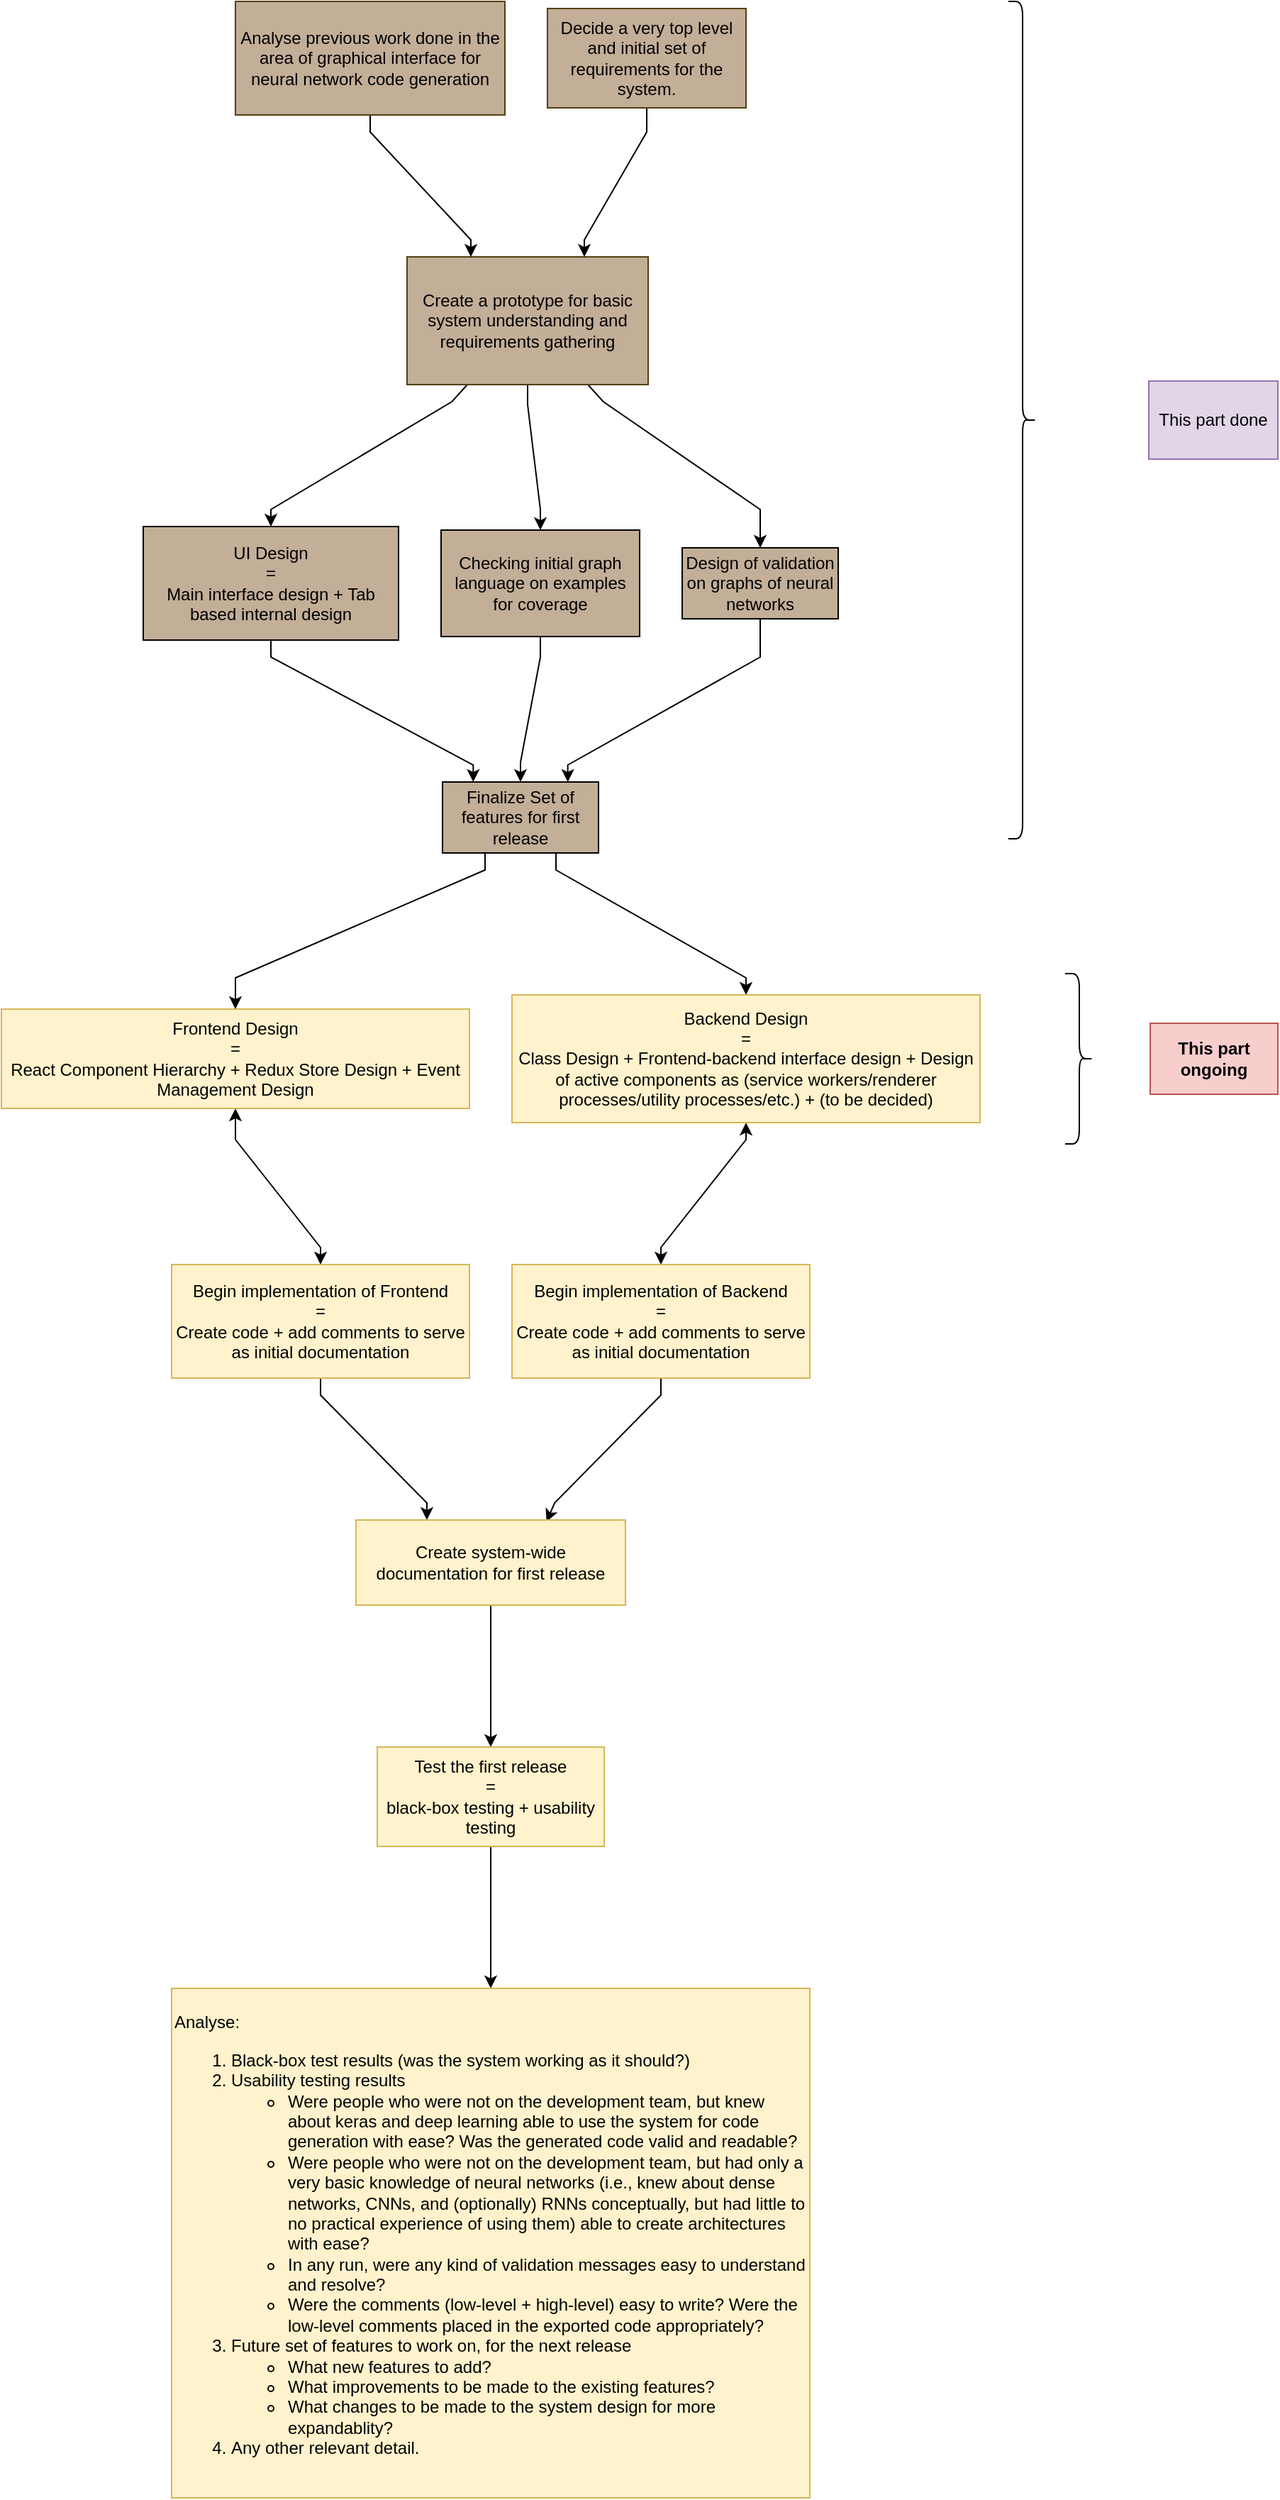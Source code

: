 <mxfile version="21.8.2" type="device">
  <diagram name="Page-1" id="XSA-Azo793KCP2tqFHlI">
    <mxGraphModel dx="2333" dy="1380" grid="1" gridSize="10" guides="1" tooltips="1" connect="1" arrows="1" fold="1" page="0" pageScale="1" pageWidth="850" pageHeight="1100" background="none" math="0" shadow="0">
      <root>
        <mxCell id="0" />
        <mxCell id="1" parent="0" />
        <mxCell id="y4iu-hzvsDn3vC2Kyh1K-18" style="rounded=0;orthogonalLoop=1;jettySize=auto;html=1;exitDx=0;exitDy=0;entryDx=0;entryDy=0;orthogonal=1;strokeColor=default;startArrow=classic;startFill=1;noEdgeStyle=1;" parent="1" source="y4iu-hzvsDn3vC2Kyh1K-15" target="y4iu-hzvsDn3vC2Kyh1K-16" edge="1">
          <mxGeometry relative="1" as="geometry">
            <Array as="points">
              <mxPoint x="165" y="802" />
              <mxPoint x="225" y="878" />
            </Array>
          </mxGeometry>
        </mxCell>
        <mxCell id="y4iu-hzvsDn3vC2Kyh1K-15" value="Frontend Design&lt;br&gt;=&lt;br&gt;React Component Hierarchy + Redux Store Design + Event Management Design" style="html=1;whiteSpace=wrap;fillColor=#fff2cc;strokeColor=#d6b656;" parent="1" vertex="1">
          <mxGeometry y="710" width="330" height="70" as="geometry" />
        </mxCell>
        <mxCell id="y4iu-hzvsDn3vC2Kyh1K-39" style="edgeStyle=orthogonalEdgeStyle;rounded=0;orthogonalLoop=1;jettySize=auto;html=1;exitX=0.5;exitY=1;exitDx=0;exitDy=0;noEdgeStyle=1;orthogonal=1;" parent="1" source="y4iu-hzvsDn3vC2Kyh1K-16" target="y4iu-hzvsDn3vC2Kyh1K-38" edge="1">
          <mxGeometry relative="1" as="geometry">
            <Array as="points">
              <mxPoint x="225" y="982" />
              <mxPoint x="300" y="1058" />
            </Array>
          </mxGeometry>
        </mxCell>
        <mxCell id="y4iu-hzvsDn3vC2Kyh1K-16" value="Begin implementation of Frontend&lt;br&gt;=&lt;br&gt;Create code + add comments to serve as initial documentation" style="html=1;whiteSpace=wrap;fillColor=#fff2cc;strokeColor=#d6b656;" parent="1" vertex="1">
          <mxGeometry x="120" y="890" width="210" height="80" as="geometry" />
        </mxCell>
        <mxCell id="y4iu-hzvsDn3vC2Kyh1K-19" style="edgeStyle=orthogonalEdgeStyle;rounded=0;orthogonalLoop=1;jettySize=auto;html=1;exitDx=0;exitDy=0;noEdgeStyle=1;orthogonal=1;" parent="1" source="y4iu-hzvsDn3vC2Kyh1K-17" target="y4iu-hzvsDn3vC2Kyh1K-15" edge="1">
          <mxGeometry relative="1" as="geometry">
            <Array as="points">
              <mxPoint x="341" y="612" />
              <mxPoint x="165" y="688" />
            </Array>
          </mxGeometry>
        </mxCell>
        <mxCell id="y4iu-hzvsDn3vC2Kyh1K-21" style="edgeStyle=orthogonalEdgeStyle;rounded=0;orthogonalLoop=1;jettySize=auto;html=1;exitDx=0;exitDy=0;noEdgeStyle=1;orthogonal=1;" parent="1" source="y4iu-hzvsDn3vC2Kyh1K-17" target="y4iu-hzvsDn3vC2Kyh1K-20" edge="1">
          <mxGeometry relative="1" as="geometry">
            <Array as="points">
              <mxPoint x="391" y="612" />
              <mxPoint x="525" y="688" />
            </Array>
          </mxGeometry>
        </mxCell>
        <mxCell id="y4iu-hzvsDn3vC2Kyh1K-17" value="Finalize Set of features for first release" style="html=1;whiteSpace=wrap;fillColor=#c3ae98;strokeColor=#000000;" parent="1" vertex="1">
          <mxGeometry x="311" y="550" width="110" height="50" as="geometry" />
        </mxCell>
        <mxCell id="y4iu-hzvsDn3vC2Kyh1K-23" style="edgeStyle=orthogonalEdgeStyle;rounded=0;orthogonalLoop=1;jettySize=auto;html=1;exitDx=0;exitDy=0;noEdgeStyle=1;orthogonal=1;startArrow=classic;startFill=1;" parent="1" source="y4iu-hzvsDn3vC2Kyh1K-20" target="y4iu-hzvsDn3vC2Kyh1K-22" edge="1">
          <mxGeometry relative="1" as="geometry">
            <Array as="points">
              <mxPoint x="525" y="802" />
              <mxPoint x="465" y="878" />
            </Array>
          </mxGeometry>
        </mxCell>
        <mxCell id="y4iu-hzvsDn3vC2Kyh1K-20" value="Backend Design&lt;br&gt;=&lt;br&gt;Class Design + Frontend-backend interface design + Design of active components as (service workers/renderer processes/utility processes/etc.) + (to be decided)" style="html=1;whiteSpace=wrap;fillColor=#fff2cc;strokeColor=#d6b656;" parent="1" vertex="1">
          <mxGeometry x="360" y="700" width="330" height="90" as="geometry" />
        </mxCell>
        <mxCell id="y4iu-hzvsDn3vC2Kyh1K-40" style="edgeStyle=orthogonalEdgeStyle;rounded=0;orthogonalLoop=1;jettySize=auto;html=1;exitX=0.5;exitY=1;exitDx=0;exitDy=0;entryX=0.707;entryY=0.021;entryDx=0;entryDy=0;entryPerimeter=0;noEdgeStyle=1;orthogonal=1;" parent="1" source="y4iu-hzvsDn3vC2Kyh1K-22" target="y4iu-hzvsDn3vC2Kyh1K-38" edge="1">
          <mxGeometry relative="1" as="geometry">
            <Array as="points">
              <mxPoint x="465" y="982" />
              <mxPoint x="390" y="1058" />
            </Array>
          </mxGeometry>
        </mxCell>
        <mxCell id="y4iu-hzvsDn3vC2Kyh1K-22" value="Begin implementation of Backend&lt;br&gt;=&lt;br style=&quot;border-color: var(--border-color);&quot;&gt;Create code + add comments to serve as initial documentation" style="html=1;whiteSpace=wrap;fillColor=#fff2cc;strokeColor=#d6b656;" parent="1" vertex="1">
          <mxGeometry x="360" y="890" width="210" height="80" as="geometry" />
        </mxCell>
        <mxCell id="y4iu-hzvsDn3vC2Kyh1K-25" style="edgeStyle=orthogonalEdgeStyle;rounded=0;orthogonalLoop=1;jettySize=auto;html=1;exitDx=0;exitDy=0;noEdgeStyle=1;orthogonal=1;" parent="1" source="y4iu-hzvsDn3vC2Kyh1K-24" target="y4iu-hzvsDn3vC2Kyh1K-17" edge="1">
          <mxGeometry relative="1" as="geometry">
            <Array as="points">
              <mxPoint x="190" y="462" />
              <mxPoint x="332.667" y="538" />
            </Array>
          </mxGeometry>
        </mxCell>
        <mxCell id="y4iu-hzvsDn3vC2Kyh1K-24" value="UI Design&lt;br&gt;=&lt;br&gt;Main interface design + Tab based internal design" style="html=1;whiteSpace=wrap;fillColor=#c3ae98;strokeColor=#000000;" parent="1" vertex="1">
          <mxGeometry x="100" y="370" width="180" height="80" as="geometry" />
        </mxCell>
        <mxCell id="y4iu-hzvsDn3vC2Kyh1K-28" style="edgeStyle=orthogonalEdgeStyle;rounded=0;orthogonalLoop=1;jettySize=auto;html=1;exitX=0.5;exitY=1;exitDx=0;exitDy=0;noEdgeStyle=1;orthogonal=1;" parent="1" source="y4iu-hzvsDn3vC2Kyh1K-26" target="y4iu-hzvsDn3vC2Kyh1K-17" edge="1">
          <mxGeometry relative="1" as="geometry">
            <Array as="points">
              <mxPoint x="380" y="462" />
              <mxPoint x="366" y="536" />
            </Array>
          </mxGeometry>
        </mxCell>
        <mxCell id="y4iu-hzvsDn3vC2Kyh1K-26" value="Checking initial graph language on examples for coverage" style="html=1;whiteSpace=wrap;fillColor=#c3ae98;strokeColor=#000000;" parent="1" vertex="1">
          <mxGeometry x="310" y="372.5" width="140" height="75" as="geometry" />
        </mxCell>
        <mxCell id="y4iu-hzvsDn3vC2Kyh1K-30" style="edgeStyle=orthogonalEdgeStyle;rounded=0;orthogonalLoop=1;jettySize=auto;html=1;exitX=0.5;exitY=1;exitDx=0;exitDy=0;noEdgeStyle=1;orthogonal=1;" parent="1" source="y4iu-hzvsDn3vC2Kyh1K-29" target="y4iu-hzvsDn3vC2Kyh1K-17" edge="1">
          <mxGeometry relative="1" as="geometry">
            <Array as="points">
              <mxPoint x="535" y="462" />
              <mxPoint x="399.333" y="538" />
            </Array>
          </mxGeometry>
        </mxCell>
        <mxCell id="y4iu-hzvsDn3vC2Kyh1K-29" value="Design of validation on graphs of neural networks" style="html=1;whiteSpace=wrap;fillColor=#c3ae98;strokeColor=#000000;" parent="1" vertex="1">
          <mxGeometry x="480" y="385" width="110" height="50" as="geometry" />
        </mxCell>
        <mxCell id="y4iu-hzvsDn3vC2Kyh1K-42" style="edgeStyle=orthogonalEdgeStyle;rounded=0;orthogonalLoop=1;jettySize=auto;html=1;exitX=0.5;exitY=1;exitDx=0;exitDy=0;entryX=0.5;entryY=0;entryDx=0;entryDy=0;noEdgeStyle=1;orthogonal=1;" parent="1" source="y4iu-hzvsDn3vC2Kyh1K-38" target="y4iu-hzvsDn3vC2Kyh1K-41" edge="1">
          <mxGeometry relative="1" as="geometry">
            <Array as="points">
              <mxPoint x="345" y="1142" />
              <mxPoint x="345" y="1218" />
            </Array>
          </mxGeometry>
        </mxCell>
        <mxCell id="y4iu-hzvsDn3vC2Kyh1K-38" value="Create system-wide documentation for first release" style="html=1;whiteSpace=wrap;fillColor=#fff2cc;strokeColor=#d6b656;" parent="1" vertex="1">
          <mxGeometry x="250" y="1070" width="190" height="60" as="geometry" />
        </mxCell>
        <mxCell id="y4iu-hzvsDn3vC2Kyh1K-57" style="edgeStyle=orthogonalEdgeStyle;rounded=0;orthogonalLoop=1;jettySize=auto;html=1;exitX=0.5;exitY=1;exitDx=0;exitDy=0;entryX=0.5;entryY=0;entryDx=0;entryDy=0;noEdgeStyle=1;orthogonal=1;" parent="1" source="y4iu-hzvsDn3vC2Kyh1K-41" target="y4iu-hzvsDn3vC2Kyh1K-56" edge="1">
          <mxGeometry relative="1" as="geometry">
            <Array as="points">
              <mxPoint x="345" y="1312" />
              <mxPoint x="345" y="1388" />
            </Array>
          </mxGeometry>
        </mxCell>
        <mxCell id="y4iu-hzvsDn3vC2Kyh1K-41" value="Test the first release&lt;br&gt;=&lt;br&gt;black-box testing + usability testing" style="html=1;whiteSpace=wrap;fillColor=#fff2cc;strokeColor=#d6b656;" parent="1" vertex="1">
          <mxGeometry x="265" y="1230" width="160" height="70" as="geometry" />
        </mxCell>
        <mxCell id="y4iu-hzvsDn3vC2Kyh1K-44" style="edgeStyle=orthogonalEdgeStyle;rounded=0;orthogonalLoop=1;jettySize=auto;html=1;exitX=0.25;exitY=1;exitDx=0;exitDy=0;noEdgeStyle=1;orthogonal=1;" parent="1" source="y4iu-hzvsDn3vC2Kyh1K-43" target="y4iu-hzvsDn3vC2Kyh1K-24" edge="1">
          <mxGeometry relative="1" as="geometry">
            <Array as="points">
              <mxPoint x="317.667" y="282" />
              <mxPoint x="190" y="358" />
            </Array>
          </mxGeometry>
        </mxCell>
        <mxCell id="y4iu-hzvsDn3vC2Kyh1K-45" style="edgeStyle=orthogonalEdgeStyle;rounded=0;orthogonalLoop=1;jettySize=auto;html=1;exitX=0.5;exitY=1;exitDx=0;exitDy=0;noEdgeStyle=1;orthogonal=1;" parent="1" source="y4iu-hzvsDn3vC2Kyh1K-43" target="y4iu-hzvsDn3vC2Kyh1K-26" edge="1">
          <mxGeometry relative="1" as="geometry">
            <Array as="points">
              <mxPoint x="371" y="284" />
              <mxPoint x="380" y="358" />
            </Array>
          </mxGeometry>
        </mxCell>
        <mxCell id="y4iu-hzvsDn3vC2Kyh1K-46" style="edgeStyle=orthogonalEdgeStyle;rounded=0;orthogonalLoop=1;jettySize=auto;html=1;exitX=0.75;exitY=1;exitDx=0;exitDy=0;noEdgeStyle=1;orthogonal=1;" parent="1" source="y4iu-hzvsDn3vC2Kyh1K-43" target="y4iu-hzvsDn3vC2Kyh1K-29" edge="1">
          <mxGeometry relative="1" as="geometry">
            <Array as="points">
              <mxPoint x="424.333" y="282" />
              <mxPoint x="535" y="358" />
            </Array>
          </mxGeometry>
        </mxCell>
        <mxCell id="y4iu-hzvsDn3vC2Kyh1K-43" value="Create a prototype for basic system understanding and requirements gathering" style="html=1;whiteSpace=wrap;fillColor=#c3ae98;strokeColor=#523f0f;" parent="1" vertex="1">
          <mxGeometry x="286" y="180" width="170" height="90" as="geometry" />
        </mxCell>
        <mxCell id="y4iu-hzvsDn3vC2Kyh1K-48" style="edgeStyle=orthogonalEdgeStyle;rounded=0;orthogonalLoop=1;jettySize=auto;html=1;exitX=0.5;exitY=1;exitDx=0;exitDy=0;noEdgeStyle=1;orthogonal=1;" parent="1" source="y4iu-hzvsDn3vC2Kyh1K-47" target="y4iu-hzvsDn3vC2Kyh1K-43" edge="1">
          <mxGeometry relative="1" as="geometry">
            <Array as="points">
              <mxPoint x="260" y="92" />
              <mxPoint x="331" y="168" />
            </Array>
          </mxGeometry>
        </mxCell>
        <mxCell id="y4iu-hzvsDn3vC2Kyh1K-47" value="Analyse previous work done in the area of graphical interface for neural network code generation" style="html=1;whiteSpace=wrap;fillColor=#c3ae98;strokeColor=#523f0f;" parent="1" vertex="1">
          <mxGeometry x="165" width="190" height="80" as="geometry" />
        </mxCell>
        <mxCell id="y4iu-hzvsDn3vC2Kyh1K-50" style="edgeStyle=orthogonalEdgeStyle;rounded=0;orthogonalLoop=1;jettySize=auto;html=1;exitX=0.5;exitY=1;exitDx=0;exitDy=0;noEdgeStyle=1;orthogonal=1;" parent="1" source="y4iu-hzvsDn3vC2Kyh1K-49" target="y4iu-hzvsDn3vC2Kyh1K-43" edge="1">
          <mxGeometry relative="1" as="geometry">
            <Array as="points">
              <mxPoint x="455" y="92" />
              <mxPoint x="411" y="168" />
            </Array>
          </mxGeometry>
        </mxCell>
        <mxCell id="y4iu-hzvsDn3vC2Kyh1K-49" value="Decide a very top level and initial set of requirements for the system." style="html=1;whiteSpace=wrap;fillColor=#c3ae98;strokeColor=#523f0f;" parent="1" vertex="1">
          <mxGeometry x="385" y="5" width="140" height="70" as="geometry" />
        </mxCell>
        <mxCell id="y4iu-hzvsDn3vC2Kyh1K-54" value="" style="shape=curlyBracket;whiteSpace=wrap;html=1;rounded=1;flipH=1;labelPosition=right;verticalLabelPosition=middle;align=left;verticalAlign=middle;movable=1;resizable=1;rotatable=1;deletable=1;editable=1;locked=0;connectable=1;" parent="1" vertex="1">
          <mxGeometry x="750" y="685" width="20" height="120" as="geometry" />
        </mxCell>
        <mxCell id="y4iu-hzvsDn3vC2Kyh1K-55" value="&lt;b&gt;This part ongoing&lt;/b&gt;" style="text;html=1;strokeColor=#b85450;fillColor=#f8cecc;align=center;verticalAlign=middle;whiteSpace=wrap;rounded=0;movable=1;resizable=1;rotatable=1;deletable=1;editable=1;locked=0;connectable=1;" parent="1" vertex="1">
          <mxGeometry x="810" y="720" width="90" height="50" as="geometry" />
        </mxCell>
        <mxCell id="y4iu-hzvsDn3vC2Kyh1K-56" value="Analyse:&lt;br&gt;&lt;ol&gt;&lt;li&gt;Black-box test results (was the system working as it should?)&lt;/li&gt;&lt;li&gt;Usability testing results&amp;nbsp;&lt;/li&gt;&lt;ul&gt;&lt;li&gt;&lt;span style=&quot;background-color: initial;&quot;&gt;Were people who were not on the development team, but knew about keras and deep learning able to use the system for code generation with ease? Was the generated code valid and readable?&lt;/span&gt;&lt;/li&gt;&lt;li&gt;&lt;span style=&quot;background-color: initial;&quot;&gt;Were people who were not on the development team, but had only a very basic knowledge of neural networks (i.e., knew about dense networks, CNNs, and (optionally) RNNs conceptually, but had little to no practical experience of using them) able to create architectures with ease?&lt;/span&gt;&lt;/li&gt;&lt;li&gt;&lt;span style=&quot;background-color: initial;&quot;&gt;In any run, were any kind of validation messages easy to understand and resolve?&lt;/span&gt;&lt;/li&gt;&lt;li&gt;&lt;span style=&quot;background-color: initial;&quot;&gt;Were the comments (low-level + high-level) easy to write? Were the low-level comments placed in the exported code appropriately?&lt;/span&gt;&lt;/li&gt;&lt;/ul&gt;&lt;li&gt;Future set of features to work on, for the next release&lt;/li&gt;&lt;ul&gt;&lt;li&gt;What new features to add?&lt;/li&gt;&lt;li&gt;What improvements to be made to the existing features?&lt;/li&gt;&lt;li&gt;What changes to be made to the system design for more expandablity?&lt;/li&gt;&lt;/ul&gt;&lt;li&gt;Any other relevant detail.&lt;/li&gt;&lt;/ol&gt;" style="html=1;whiteSpace=wrap;fillColor=#fff2cc;strokeColor=#d6b656;align=left;" parent="1" vertex="1">
          <mxGeometry x="120" y="1400" width="450" height="359" as="geometry" />
        </mxCell>
        <mxCell id="y4iu-hzvsDn3vC2Kyh1K-51" value="" style="shape=curlyBracket;whiteSpace=wrap;html=1;rounded=1;flipH=1;labelPosition=right;verticalLabelPosition=middle;align=left;verticalAlign=middle;movable=1;resizable=1;rotatable=1;deletable=1;editable=1;locked=0;connectable=1;" parent="1" vertex="1">
          <mxGeometry x="710" width="20" height="590" as="geometry" />
        </mxCell>
        <mxCell id="y4iu-hzvsDn3vC2Kyh1K-52" value="This part done" style="text;html=1;strokeColor=#9673a6;fillColor=#e1d5e7;align=center;verticalAlign=middle;whiteSpace=wrap;rounded=0;movable=1;resizable=1;rotatable=1;deletable=1;editable=1;locked=0;connectable=1;" parent="1" vertex="1">
          <mxGeometry x="809" y="267.5" width="91" height="55" as="geometry" />
        </mxCell>
      </root>
    </mxGraphModel>
  </diagram>
</mxfile>
